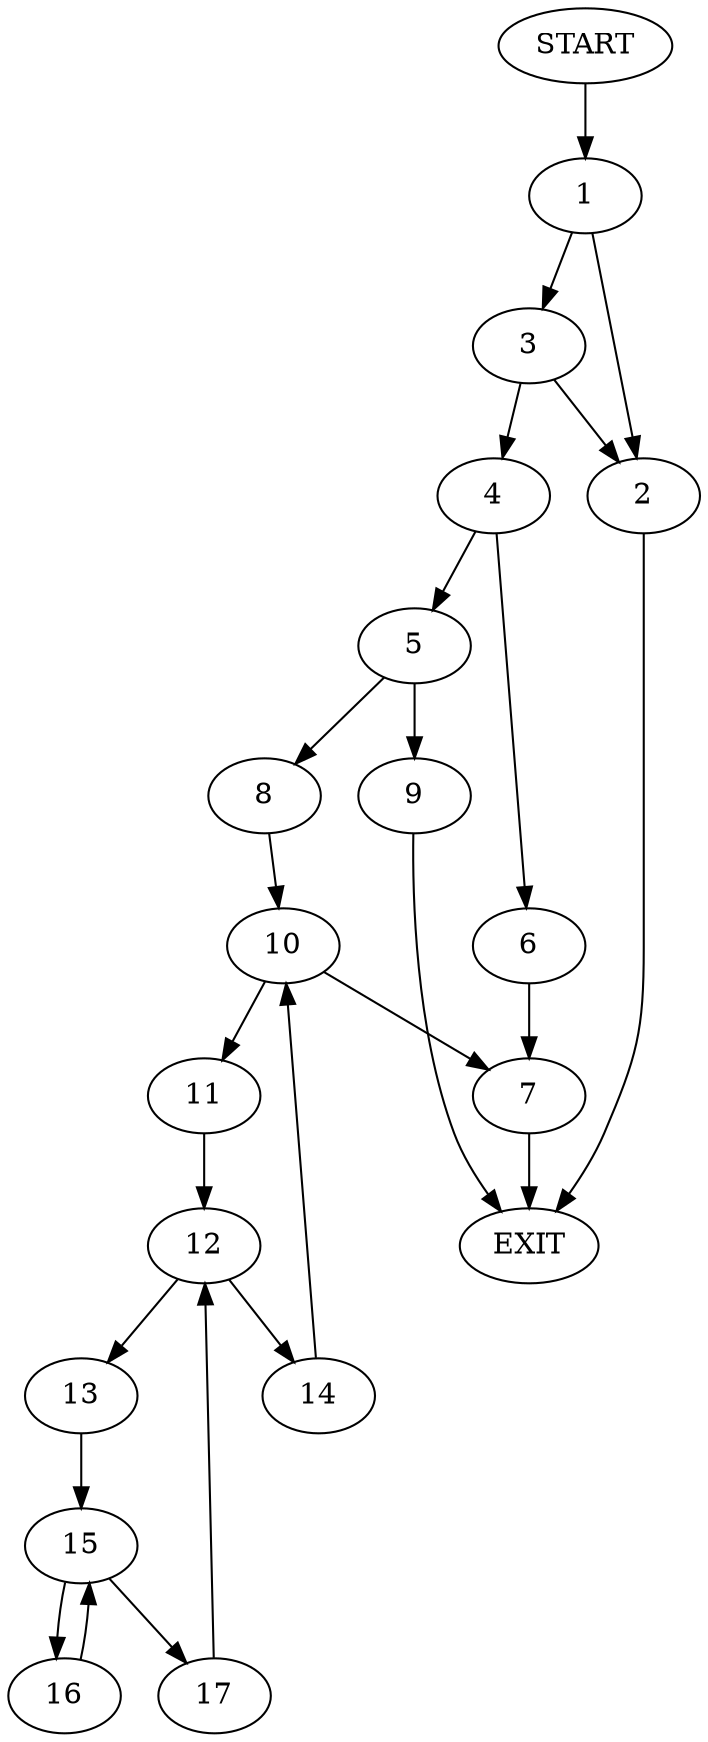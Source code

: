 digraph {
0 [label="START"]
18 [label="EXIT"]
0 -> 1
1 -> 2
1 -> 3
3 -> 4
3 -> 2
2 -> 18
4 -> 5
4 -> 6
6 -> 7
5 -> 8
5 -> 9
7 -> 18
9 -> 18
8 -> 10
10 -> 11
10 -> 7
11 -> 12
12 -> 13
12 -> 14
13 -> 15
14 -> 10
15 -> 16
15 -> 17
16 -> 15
17 -> 12
}
